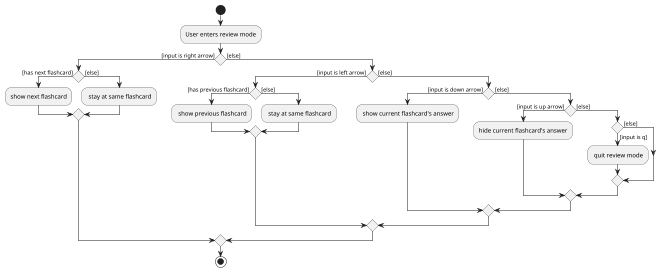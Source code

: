 @startuml
scale 0.5
start
:User enters review mode;

'Since the beta syntax does not support placing the condition outside the
'diamond we place it as the true branch instead.

if () then ([input is right arrow])
    if () then ([has next flashcard])
        :show next flashcard;
    else ([else])
        : stay at same flashcard;
    endif
else ([else])
    if () then ([input is left arrow])
        if () then ([has previous flashcard])
            : show previous flashcard;
        else ([else])
            : stay at same flashcard;
        endif
    else ([else])
        if () then ([input is down arrow])
            : show current flashcard's answer;
        else ([else])
            if () then ([input is up arrow])
                :hide current flashcard's answer;
            else ([else])
                if () then ([input is q])
                    : quit review mode;
                else ([else])
                endif
            endif
         endif
    endif
endif
stop
@enduml


if () then ([input is left arrow])
                if () then ([has previous flashcard])
                    : show previous flashcard;
                else ([else])
                    : stay at same flashcard;
                endif


                 if () then ([input is top arrow])
                        : hide current flashcard's answer;
